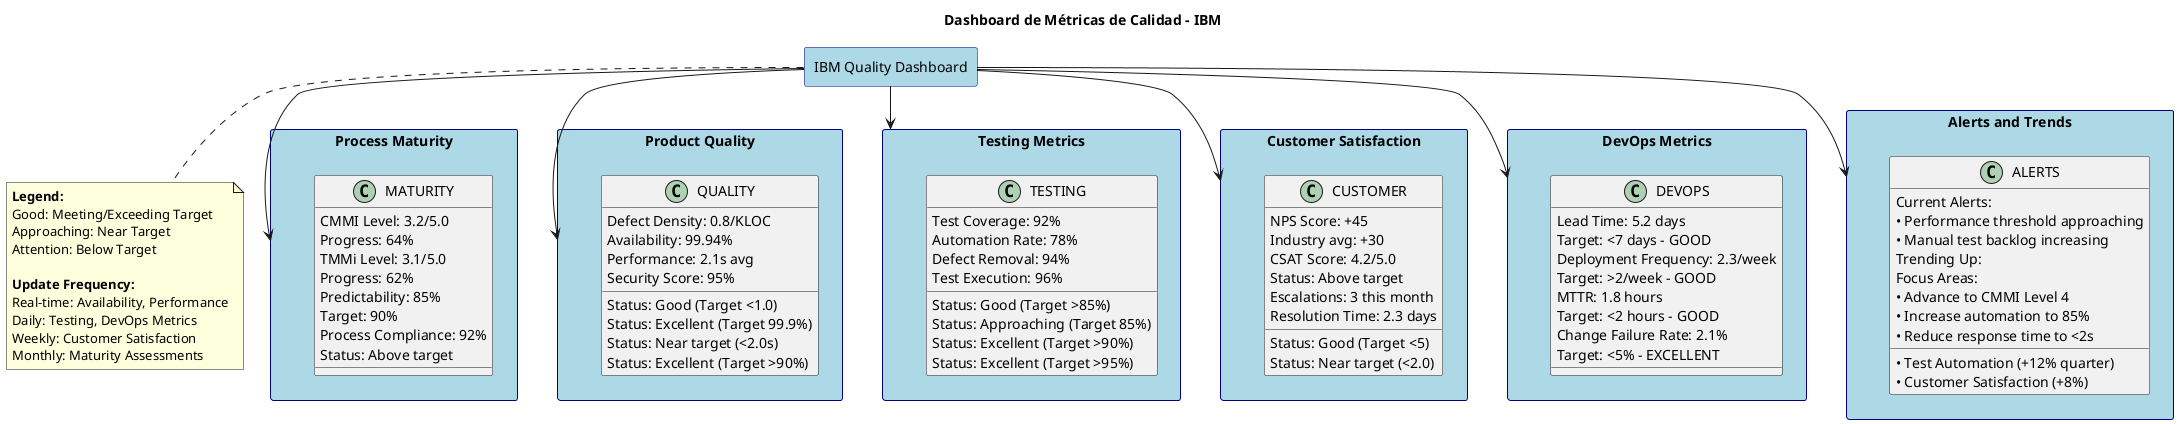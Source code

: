 @startuml metricas-dashboard-ibm
title Dashboard de Métricas de Calidad - IBM

skinparam backgroundColor white
skinparam rectangle {
    BackgroundColor lightblue
    BorderColor navy
    FontColor black
}

' Dashboard principal
rectangle "IBM Quality Dashboard" as MAIN {
}

rectangle "Process Maturity" as MATURITY {
    MATURITY : CMMI Level: 3.2/5.0
    MATURITY : Progress: 64%
    MATURITY : TMMi Level: 3.1/5.0
    MATURITY : Progress: 62%
    MATURITY : Predictability: 85%
    MATURITY : Target: 90%
    MATURITY : Process Compliance: 92%
    MATURITY : Status: Above target
}

rectangle "Product Quality" as QUALITY {
    QUALITY : Defect Density: 0.8/KLOC
    QUALITY : Status: Good (Target <1.0)
    QUALITY : Availability: 99.94%
    QUALITY : Status: Excellent (Target 99.9%)
    QUALITY : Performance: 2.1s avg
    QUALITY : Status: Near target (<2.0s)
    QUALITY : Security Score: 95%
    QUALITY : Status: Excellent (Target >90%)
}

rectangle "Testing Metrics" as TESTING {
    TESTING : Test Coverage: 92%
    TESTING : Status: Good (Target >85%)
    TESTING : Automation Rate: 78%
    TESTING : Status: Approaching (Target 85%)
    TESTING : Defect Removal: 94%
    TESTING : Status: Excellent (Target >90%)
    TESTING : Test Execution: 96%
    TESTING : Status: Excellent (Target >95%)
}

rectangle "Customer Satisfaction" as CUSTOMER {
    CUSTOMER : NPS Score: +45
    CUSTOMER : Industry avg: +30
    CUSTOMER : CSAT Score: 4.2/5.0
    CUSTOMER : Status: Above target
    CUSTOMER : Escalations: 3 this month
    CUSTOMER : Status: Good (Target <5)
    CUSTOMER : Resolution Time: 2.3 days
    CUSTOMER : Status: Near target (<2.0)
}

rectangle "DevOps Metrics" as DEVOPS {
    DEVOPS : Lead Time: 5.2 days
    DEVOPS : Target: <7 days - GOOD
    DEVOPS : Deployment Frequency: 2.3/week
    DEVOPS : Target: >2/week - GOOD
    DEVOPS : MTTR: 1.8 hours
    DEVOPS : Target: <2 hours - GOOD
    DEVOPS : Change Failure Rate: 2.1%
    DEVOPS : Target: <5% - EXCELLENT
}

rectangle "Alerts and Trends" as ALERTS {
    ALERTS : Current Alerts:
    ALERTS : • Performance threshold approaching
    ALERTS : • Manual test backlog increasing
    ALERTS : Trending Up:
    ALERTS : • Test Automation (+12% quarter)
    ALERTS : • Customer Satisfaction (+8%)
    ALERTS : Focus Areas:
    ALERTS : • Advance to CMMI Level 4
    ALERTS : • Increase automation to 85%
    ALERTS : • Reduce response time to <2s
}

' Relaciones entre componentes
MAIN -down-> MATURITY
MAIN -down-> QUALITY
MAIN -down-> TESTING
MAIN -down-> CUSTOMER
MAIN -down-> DEVOPS
MAIN -down-> ALERTS

note bottom of MAIN
**Legend:**
Good: Meeting/Exceeding Target
Approaching: Near Target
Attention: Below Target

**Update Frequency:**
Real-time: Availability, Performance
Daily: Testing, DevOps Metrics
Weekly: Customer Satisfaction
Monthly: Maturity Assessments
end note

@enduml
